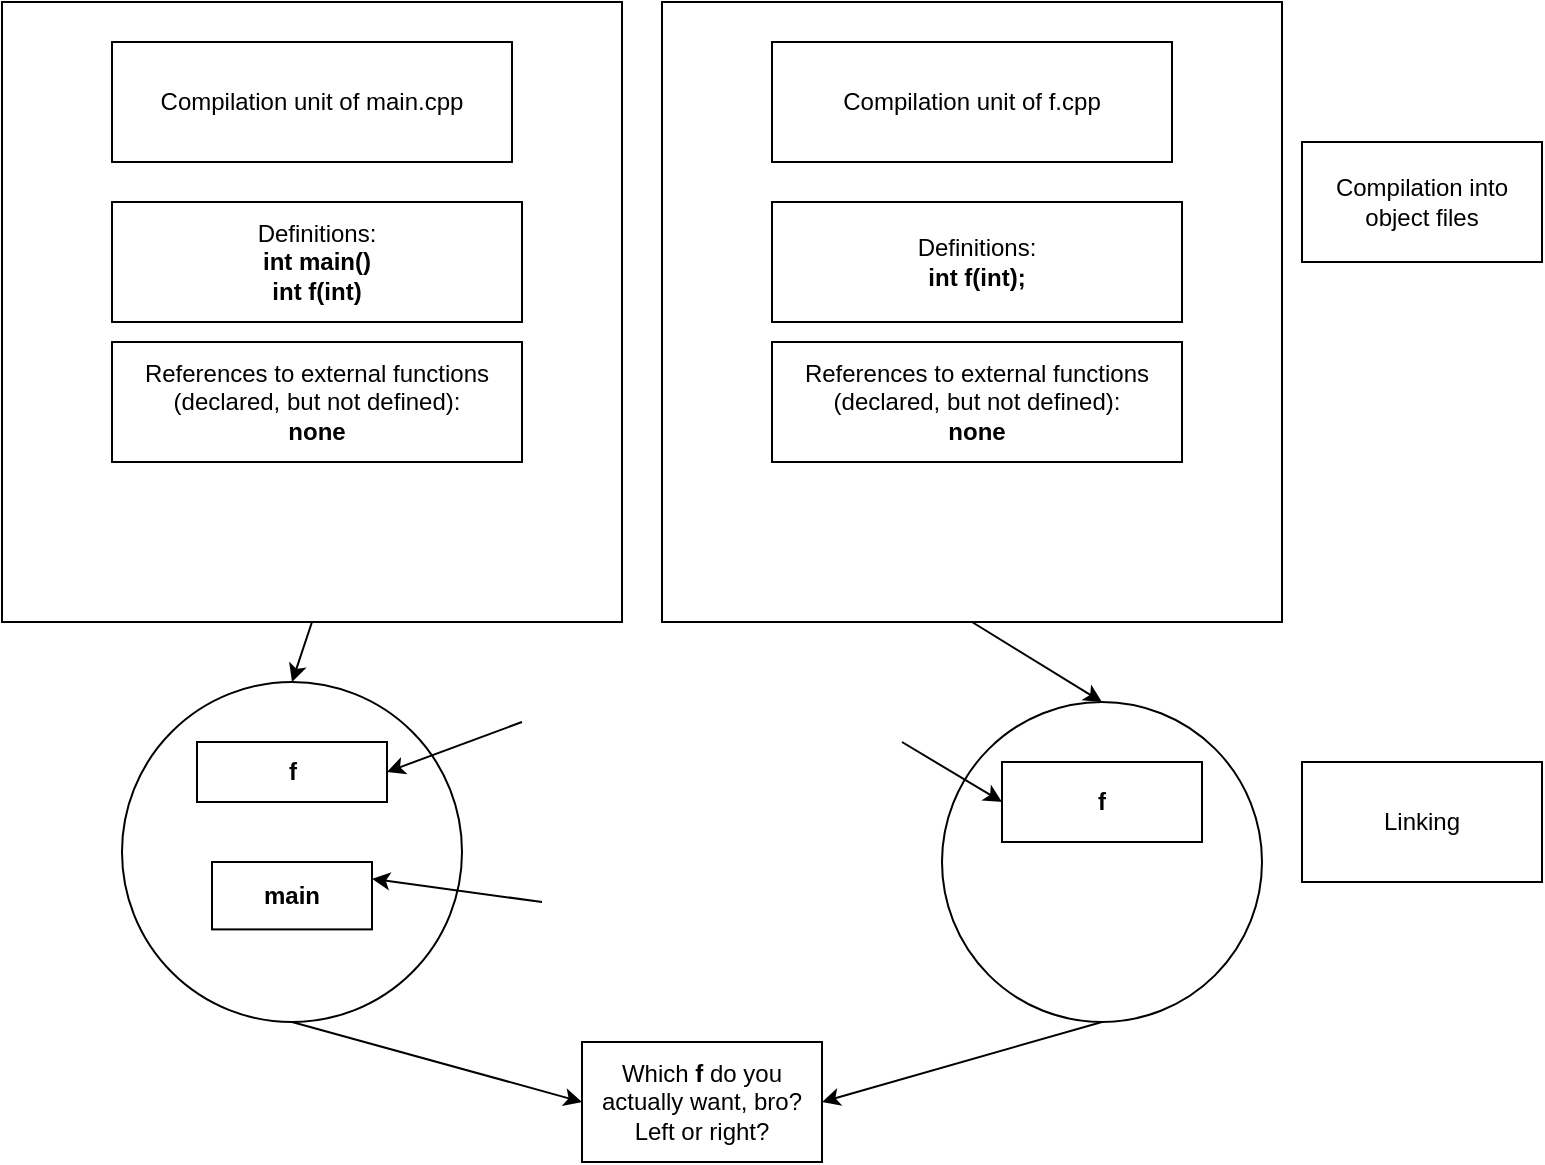 <mxfile version="21.7.4" type="device">
  <diagram name="Page-1" id="mz0K3IEcQmQy3VDoT_oy">
    <mxGraphModel dx="988" dy="593" grid="1" gridSize="10" guides="1" tooltips="1" connect="1" arrows="1" fold="1" page="1" pageScale="1" pageWidth="850" pageHeight="1100" math="0" shadow="0">
      <root>
        <mxCell id="0" />
        <mxCell id="1" parent="0" />
        <mxCell id="kUE7Anu8ZaF_NScLpF4x-4" value="" style="group" parent="1" vertex="1" connectable="0">
          <mxGeometry x="30" y="10" width="310" height="310" as="geometry" />
        </mxCell>
        <mxCell id="kUE7Anu8ZaF_NScLpF4x-2" value="" style="whiteSpace=wrap;html=1;aspect=fixed;movable=1;resizable=1;rotatable=1;deletable=1;editable=1;locked=0;connectable=1;" parent="kUE7Anu8ZaF_NScLpF4x-4" vertex="1">
          <mxGeometry width="310" height="310" as="geometry" />
        </mxCell>
        <mxCell id="kUE7Anu8ZaF_NScLpF4x-3" value="Compilation unit of main.cpp" style="rounded=0;whiteSpace=wrap;html=1;movable=1;resizable=1;rotatable=1;deletable=1;editable=1;locked=0;connectable=1;" parent="kUE7Anu8ZaF_NScLpF4x-4" vertex="1">
          <mxGeometry x="55" y="20" width="200" height="60" as="geometry" />
        </mxCell>
        <mxCell id="kUE7Anu8ZaF_NScLpF4x-5" value="Definitions:&lt;br&gt;&lt;b&gt;int main()&lt;br&gt;int f(int)&lt;br&gt;&lt;/b&gt;" style="rounded=0;whiteSpace=wrap;html=1;" parent="kUE7Anu8ZaF_NScLpF4x-4" vertex="1">
          <mxGeometry x="55" y="100" width="205" height="60" as="geometry" />
        </mxCell>
        <mxCell id="kUE7Anu8ZaF_NScLpF4x-6" value="References to external functions (declared, but not defined):&lt;br&gt;&lt;b&gt;none&lt;/b&gt;" style="rounded=0;whiteSpace=wrap;html=1;" parent="kUE7Anu8ZaF_NScLpF4x-4" vertex="1">
          <mxGeometry x="55" y="170" width="205" height="60" as="geometry" />
        </mxCell>
        <mxCell id="kUE7Anu8ZaF_NScLpF4x-7" value="" style="group" parent="1" vertex="1" connectable="0">
          <mxGeometry x="360" y="10" width="310" height="310" as="geometry" />
        </mxCell>
        <mxCell id="kUE7Anu8ZaF_NScLpF4x-8" value="" style="whiteSpace=wrap;html=1;aspect=fixed;movable=1;resizable=1;rotatable=1;deletable=1;editable=1;locked=0;connectable=1;" parent="kUE7Anu8ZaF_NScLpF4x-7" vertex="1">
          <mxGeometry width="310" height="310" as="geometry" />
        </mxCell>
        <mxCell id="kUE7Anu8ZaF_NScLpF4x-9" value="Compilation unit of f.cpp" style="rounded=0;whiteSpace=wrap;html=1;movable=1;resizable=1;rotatable=1;deletable=1;editable=1;locked=0;connectable=1;" parent="kUE7Anu8ZaF_NScLpF4x-7" vertex="1">
          <mxGeometry x="55" y="20" width="200" height="60" as="geometry" />
        </mxCell>
        <mxCell id="kUE7Anu8ZaF_NScLpF4x-10" value="Definitions:&lt;br&gt;&lt;b&gt;int f(int);&lt;/b&gt;" style="rounded=0;whiteSpace=wrap;html=1;" parent="kUE7Anu8ZaF_NScLpF4x-7" vertex="1">
          <mxGeometry x="55" y="100" width="205" height="60" as="geometry" />
        </mxCell>
        <mxCell id="kUE7Anu8ZaF_NScLpF4x-11" value="References to external functions (declared, but not defined):&lt;br&gt;&lt;b&gt;none&lt;/b&gt;" style="rounded=0;whiteSpace=wrap;html=1;" parent="kUE7Anu8ZaF_NScLpF4x-7" vertex="1">
          <mxGeometry x="55" y="170" width="205" height="60" as="geometry" />
        </mxCell>
        <mxCell id="kUE7Anu8ZaF_NScLpF4x-18" value="" style="group" parent="1" vertex="1" connectable="0">
          <mxGeometry x="90" y="343.7" width="263.35" height="176.3" as="geometry" />
        </mxCell>
        <mxCell id="kUE7Anu8ZaF_NScLpF4x-12" value="" style="ellipse;whiteSpace=wrap;html=1;aspect=fixed;" parent="kUE7Anu8ZaF_NScLpF4x-18" vertex="1">
          <mxGeometry y="6.3" width="170" height="170" as="geometry" />
        </mxCell>
        <mxCell id="kUE7Anu8ZaF_NScLpF4x-16" value="&lt;b&gt;f&lt;br&gt;&lt;/b&gt;" style="rounded=0;whiteSpace=wrap;html=1;" parent="kUE7Anu8ZaF_NScLpF4x-18" vertex="1">
          <mxGeometry x="37.5" y="36.3" width="95" height="30" as="geometry" />
        </mxCell>
        <mxCell id="kUE7Anu8ZaF_NScLpF4x-44" value="&lt;b&gt;main&lt;/b&gt;" style="rounded=0;whiteSpace=wrap;html=1;" parent="kUE7Anu8ZaF_NScLpF4x-18" vertex="1">
          <mxGeometry x="45" y="96.3" width="80" height="33.7" as="geometry" />
        </mxCell>
        <mxCell id="kUE7Anu8ZaF_NScLpF4x-45" value="" style="endArrow=classic;html=1;rounded=0;entryX=1;entryY=0.25;entryDx=0;entryDy=0;" parent="kUE7Anu8ZaF_NScLpF4x-18" target="kUE7Anu8ZaF_NScLpF4x-44" edge="1">
          <mxGeometry width="50" height="50" relative="1" as="geometry">
            <mxPoint x="210" y="116.3" as="sourcePoint" />
            <mxPoint x="190" y="156.3" as="targetPoint" />
          </mxGeometry>
        </mxCell>
        <mxCell id="kUE7Anu8ZaF_NScLpF4x-20" value="" style="ellipse;whiteSpace=wrap;html=1;aspect=fixed;" parent="1" vertex="1">
          <mxGeometry x="500" y="360" width="160" height="160" as="geometry" />
        </mxCell>
        <mxCell id="kUE7Anu8ZaF_NScLpF4x-21" value="&lt;b&gt;f&lt;/b&gt;" style="rounded=0;whiteSpace=wrap;html=1;" parent="1" vertex="1">
          <mxGeometry x="530" y="390" width="100" height="40" as="geometry" />
        </mxCell>
        <mxCell id="kUE7Anu8ZaF_NScLpF4x-23" value="" style="curved=1;endArrow=classic;html=1;rounded=0;exitX=0.5;exitY=1;exitDx=0;exitDy=0;entryX=0.5;entryY=0;entryDx=0;entryDy=0;" parent="1" source="kUE7Anu8ZaF_NScLpF4x-2" target="kUE7Anu8ZaF_NScLpF4x-12" edge="1">
          <mxGeometry width="50" height="50" relative="1" as="geometry">
            <mxPoint x="390" y="400" as="sourcePoint" />
            <mxPoint x="440" y="350" as="targetPoint" />
            <Array as="points" />
          </mxGeometry>
        </mxCell>
        <mxCell id="kUE7Anu8ZaF_NScLpF4x-24" value="" style="curved=1;endArrow=classic;html=1;rounded=0;exitX=0.5;exitY=1;exitDx=0;exitDy=0;entryX=0.5;entryY=0;entryDx=0;entryDy=0;" parent="1" source="kUE7Anu8ZaF_NScLpF4x-8" target="kUE7Anu8ZaF_NScLpF4x-20" edge="1">
          <mxGeometry width="50" height="50" relative="1" as="geometry">
            <mxPoint x="195" y="330" as="sourcePoint" />
            <mxPoint x="185" y="360" as="targetPoint" />
            <Array as="points" />
          </mxGeometry>
        </mxCell>
        <mxCell id="kUE7Anu8ZaF_NScLpF4x-25" value="Compilation into object files" style="rounded=0;whiteSpace=wrap;html=1;" parent="1" vertex="1">
          <mxGeometry x="680" y="80" width="120" height="60" as="geometry" />
        </mxCell>
        <mxCell id="kUE7Anu8ZaF_NScLpF4x-26" value="Linking" style="rounded=0;whiteSpace=wrap;html=1;" parent="1" vertex="1">
          <mxGeometry x="680" y="390" width="120" height="60" as="geometry" />
        </mxCell>
        <mxCell id="kUE7Anu8ZaF_NScLpF4x-27" value="" style="endArrow=classic;html=1;rounded=0;entryX=0;entryY=0.5;entryDx=0;entryDy=0;" parent="1" target="kUE7Anu8ZaF_NScLpF4x-21" edge="1">
          <mxGeometry width="50" height="50" relative="1" as="geometry">
            <mxPoint x="480" y="380" as="sourcePoint" />
            <mxPoint x="500" y="390" as="targetPoint" />
          </mxGeometry>
        </mxCell>
        <mxCell id="kUE7Anu8ZaF_NScLpF4x-30" value="" style="endArrow=classic;html=1;rounded=0;exitX=0.5;exitY=1;exitDx=0;exitDy=0;entryX=0;entryY=0.5;entryDx=0;entryDy=0;" parent="1" source="kUE7Anu8ZaF_NScLpF4x-12" target="Eg9tf3B3EHdBYtTlRTTR-2" edge="1">
          <mxGeometry width="50" height="50" relative="1" as="geometry">
            <mxPoint x="450" y="550" as="sourcePoint" />
            <mxPoint x="296.612" y="546.612" as="targetPoint" />
          </mxGeometry>
        </mxCell>
        <mxCell id="kUE7Anu8ZaF_NScLpF4x-31" value="" style="endArrow=classic;html=1;rounded=0;exitX=0.5;exitY=1;exitDx=0;exitDy=0;entryX=1;entryY=0.5;entryDx=0;entryDy=0;" parent="1" source="kUE7Anu8ZaF_NScLpF4x-20" target="Eg9tf3B3EHdBYtTlRTTR-2" edge="1">
          <mxGeometry width="50" height="50" relative="1" as="geometry">
            <mxPoint x="185" y="530" as="sourcePoint" />
            <mxPoint x="473.388" y="546.612" as="targetPoint" />
          </mxGeometry>
        </mxCell>
        <mxCell id="Eg9tf3B3EHdBYtTlRTTR-1" value="" style="endArrow=classic;html=1;rounded=0;entryX=1;entryY=0.5;entryDx=0;entryDy=0;" edge="1" parent="1" target="kUE7Anu8ZaF_NScLpF4x-16">
          <mxGeometry width="50" height="50" relative="1" as="geometry">
            <mxPoint x="290" y="370" as="sourcePoint" />
            <mxPoint x="540" y="420" as="targetPoint" />
          </mxGeometry>
        </mxCell>
        <mxCell id="Eg9tf3B3EHdBYtTlRTTR-2" value="Which &lt;b&gt;f&lt;/b&gt; do you actually want, bro? Left or right?" style="rounded=0;whiteSpace=wrap;html=1;" vertex="1" parent="1">
          <mxGeometry x="320" y="530" width="120" height="60" as="geometry" />
        </mxCell>
      </root>
    </mxGraphModel>
  </diagram>
</mxfile>
